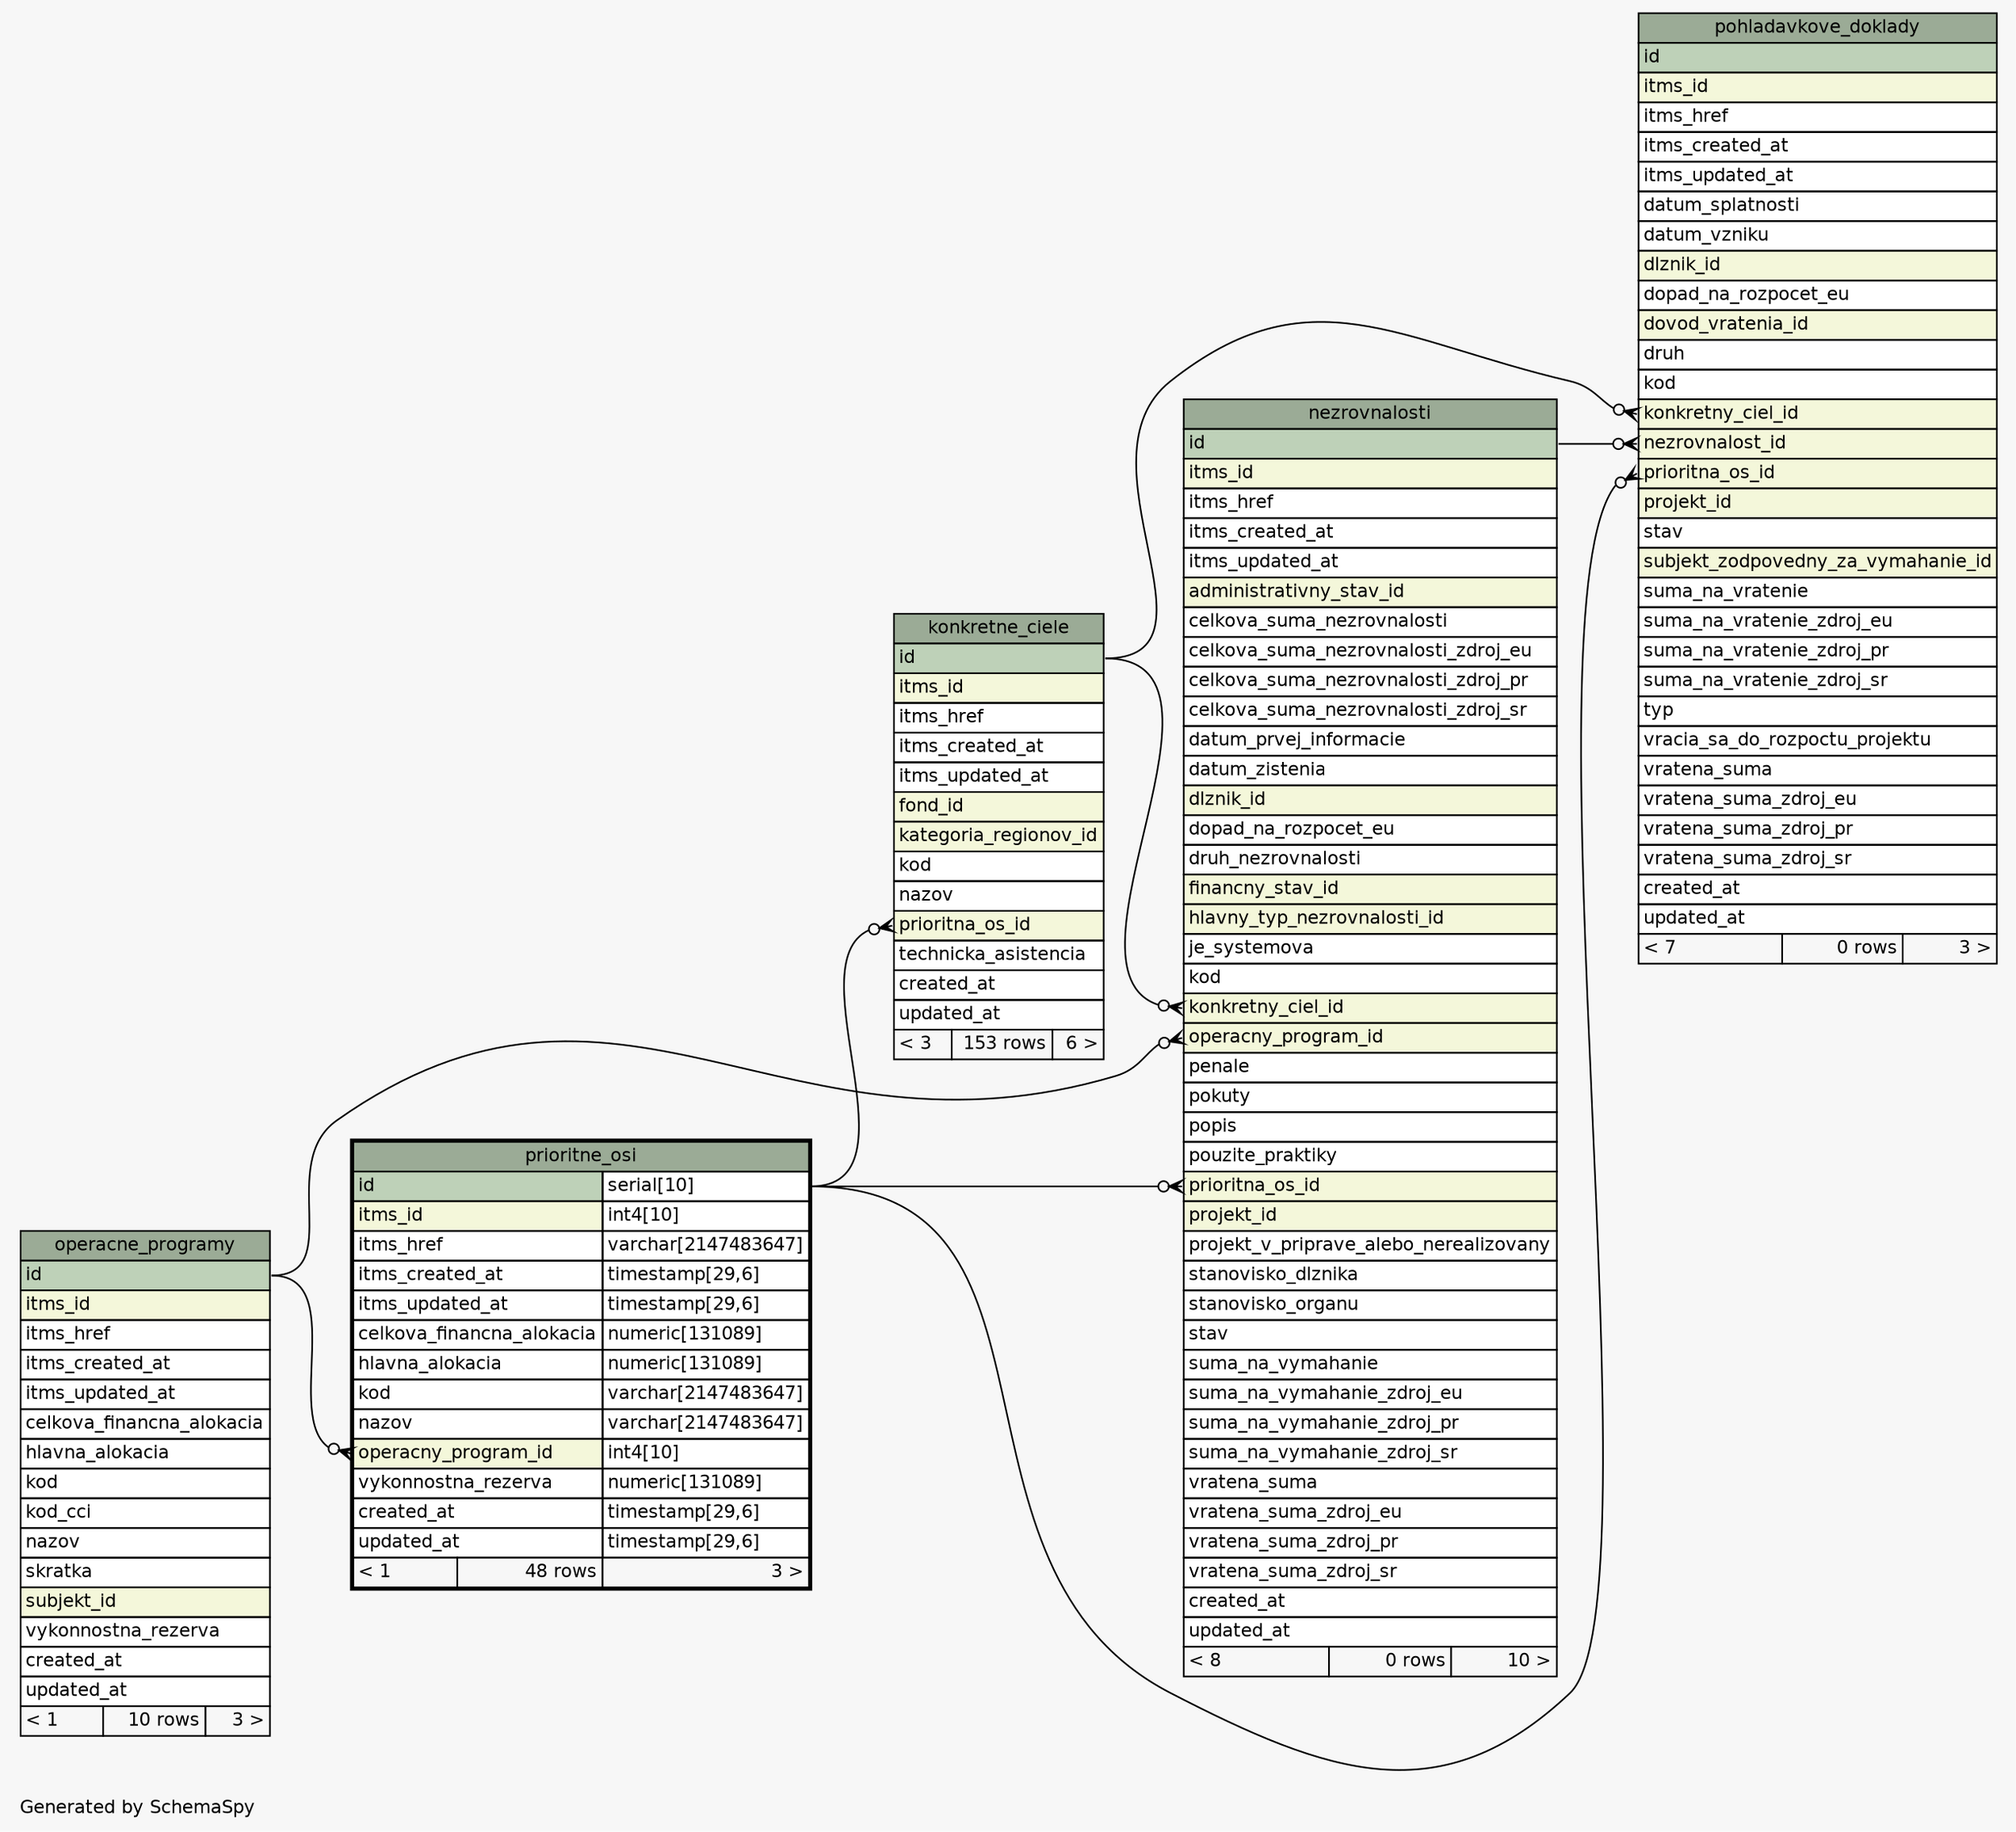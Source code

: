 // dot 2.38.0 on Linux 4.10.0-38-generic
// SchemaSpy rev 590
digraph "oneDegreeRelationshipsDiagram" {
  graph [
    rankdir="RL"
    bgcolor="#f7f7f7"
    label="\nGenerated by SchemaSpy"
    labeljust="l"
    nodesep="0.18"
    ranksep="0.46"
    fontname="Helvetica"
    fontsize="11"
  ];
  node [
    fontname="Helvetica"
    fontsize="11"
    shape="plaintext"
  ];
  edge [
    arrowsize="0.8"
  ];
  "konkretne_ciele":"prioritna_os_id":w -> "prioritne_osi":"id.type":e [arrowhead=none dir=back arrowtail=crowodot];
  "nezrovnalosti":"konkretny_ciel_id":w -> "konkretne_ciele":"id":e [arrowhead=none dir=back arrowtail=crowodot];
  "nezrovnalosti":"operacny_program_id":w -> "operacne_programy":"id":e [arrowhead=none dir=back arrowtail=crowodot];
  "nezrovnalosti":"prioritna_os_id":w -> "prioritne_osi":"id.type":e [arrowhead=none dir=back arrowtail=crowodot];
  "pohladavkove_doklady":"konkretny_ciel_id":w -> "konkretne_ciele":"id":e [arrowhead=none dir=back arrowtail=crowodot];
  "pohladavkove_doklady":"nezrovnalost_id":w -> "nezrovnalosti":"id":e [arrowhead=none dir=back arrowtail=crowodot];
  "pohladavkove_doklady":"prioritna_os_id":w -> "prioritne_osi":"id.type":e [arrowhead=none dir=back arrowtail=crowodot];
  "prioritne_osi":"operacny_program_id":w -> "operacne_programy":"id":e [arrowhead=none dir=back arrowtail=crowodot];
  "konkretne_ciele" [
    label=<
    <TABLE BORDER="0" CELLBORDER="1" CELLSPACING="0" BGCOLOR="#ffffff">
      <TR><TD COLSPAN="3" BGCOLOR="#9bab96" ALIGN="CENTER">konkretne_ciele</TD></TR>
      <TR><TD PORT="id" COLSPAN="3" BGCOLOR="#bed1b8" ALIGN="LEFT">id</TD></TR>
      <TR><TD PORT="itms_id" COLSPAN="3" BGCOLOR="#f4f7da" ALIGN="LEFT">itms_id</TD></TR>
      <TR><TD PORT="itms_href" COLSPAN="3" ALIGN="LEFT">itms_href</TD></TR>
      <TR><TD PORT="itms_created_at" COLSPAN="3" ALIGN="LEFT">itms_created_at</TD></TR>
      <TR><TD PORT="itms_updated_at" COLSPAN="3" ALIGN="LEFT">itms_updated_at</TD></TR>
      <TR><TD PORT="fond_id" COLSPAN="3" BGCOLOR="#f4f7da" ALIGN="LEFT">fond_id</TD></TR>
      <TR><TD PORT="kategoria_regionov_id" COLSPAN="3" BGCOLOR="#f4f7da" ALIGN="LEFT">kategoria_regionov_id</TD></TR>
      <TR><TD PORT="kod" COLSPAN="3" ALIGN="LEFT">kod</TD></TR>
      <TR><TD PORT="nazov" COLSPAN="3" ALIGN="LEFT">nazov</TD></TR>
      <TR><TD PORT="prioritna_os_id" COLSPAN="3" BGCOLOR="#f4f7da" ALIGN="LEFT">prioritna_os_id</TD></TR>
      <TR><TD PORT="technicka_asistencia" COLSPAN="3" ALIGN="LEFT">technicka_asistencia</TD></TR>
      <TR><TD PORT="created_at" COLSPAN="3" ALIGN="LEFT">created_at</TD></TR>
      <TR><TD PORT="updated_at" COLSPAN="3" ALIGN="LEFT">updated_at</TD></TR>
      <TR><TD ALIGN="LEFT" BGCOLOR="#f7f7f7">&lt; 3</TD><TD ALIGN="RIGHT" BGCOLOR="#f7f7f7">153 rows</TD><TD ALIGN="RIGHT" BGCOLOR="#f7f7f7">6 &gt;</TD></TR>
    </TABLE>>
    URL="konkretne_ciele.html"
    tooltip="konkretne_ciele"
  ];
  "nezrovnalosti" [
    label=<
    <TABLE BORDER="0" CELLBORDER="1" CELLSPACING="0" BGCOLOR="#ffffff">
      <TR><TD COLSPAN="3" BGCOLOR="#9bab96" ALIGN="CENTER">nezrovnalosti</TD></TR>
      <TR><TD PORT="id" COLSPAN="3" BGCOLOR="#bed1b8" ALIGN="LEFT">id</TD></TR>
      <TR><TD PORT="itms_id" COLSPAN="3" BGCOLOR="#f4f7da" ALIGN="LEFT">itms_id</TD></TR>
      <TR><TD PORT="itms_href" COLSPAN="3" ALIGN="LEFT">itms_href</TD></TR>
      <TR><TD PORT="itms_created_at" COLSPAN="3" ALIGN="LEFT">itms_created_at</TD></TR>
      <TR><TD PORT="itms_updated_at" COLSPAN="3" ALIGN="LEFT">itms_updated_at</TD></TR>
      <TR><TD PORT="administrativny_stav_id" COLSPAN="3" BGCOLOR="#f4f7da" ALIGN="LEFT">administrativny_stav_id</TD></TR>
      <TR><TD PORT="celkova_suma_nezrovnalosti" COLSPAN="3" ALIGN="LEFT">celkova_suma_nezrovnalosti</TD></TR>
      <TR><TD PORT="celkova_suma_nezrovnalosti_zdroj_eu" COLSPAN="3" ALIGN="LEFT">celkova_suma_nezrovnalosti_zdroj_eu</TD></TR>
      <TR><TD PORT="celkova_suma_nezrovnalosti_zdroj_pr" COLSPAN="3" ALIGN="LEFT">celkova_suma_nezrovnalosti_zdroj_pr</TD></TR>
      <TR><TD PORT="celkova_suma_nezrovnalosti_zdroj_sr" COLSPAN="3" ALIGN="LEFT">celkova_suma_nezrovnalosti_zdroj_sr</TD></TR>
      <TR><TD PORT="datum_prvej_informacie" COLSPAN="3" ALIGN="LEFT">datum_prvej_informacie</TD></TR>
      <TR><TD PORT="datum_zistenia" COLSPAN="3" ALIGN="LEFT">datum_zistenia</TD></TR>
      <TR><TD PORT="dlznik_id" COLSPAN="3" BGCOLOR="#f4f7da" ALIGN="LEFT">dlznik_id</TD></TR>
      <TR><TD PORT="dopad_na_rozpocet_eu" COLSPAN="3" ALIGN="LEFT">dopad_na_rozpocet_eu</TD></TR>
      <TR><TD PORT="druh_nezrovnalosti" COLSPAN="3" ALIGN="LEFT">druh_nezrovnalosti</TD></TR>
      <TR><TD PORT="financny_stav_id" COLSPAN="3" BGCOLOR="#f4f7da" ALIGN="LEFT">financny_stav_id</TD></TR>
      <TR><TD PORT="hlavny_typ_nezrovnalosti_id" COLSPAN="3" BGCOLOR="#f4f7da" ALIGN="LEFT">hlavny_typ_nezrovnalosti_id</TD></TR>
      <TR><TD PORT="je_systemova" COLSPAN="3" ALIGN="LEFT">je_systemova</TD></TR>
      <TR><TD PORT="kod" COLSPAN="3" ALIGN="LEFT">kod</TD></TR>
      <TR><TD PORT="konkretny_ciel_id" COLSPAN="3" BGCOLOR="#f4f7da" ALIGN="LEFT">konkretny_ciel_id</TD></TR>
      <TR><TD PORT="operacny_program_id" COLSPAN="3" BGCOLOR="#f4f7da" ALIGN="LEFT">operacny_program_id</TD></TR>
      <TR><TD PORT="penale" COLSPAN="3" ALIGN="LEFT">penale</TD></TR>
      <TR><TD PORT="pokuty" COLSPAN="3" ALIGN="LEFT">pokuty</TD></TR>
      <TR><TD PORT="popis" COLSPAN="3" ALIGN="LEFT">popis</TD></TR>
      <TR><TD PORT="pouzite_praktiky" COLSPAN="3" ALIGN="LEFT">pouzite_praktiky</TD></TR>
      <TR><TD PORT="prioritna_os_id" COLSPAN="3" BGCOLOR="#f4f7da" ALIGN="LEFT">prioritna_os_id</TD></TR>
      <TR><TD PORT="projekt_id" COLSPAN="3" BGCOLOR="#f4f7da" ALIGN="LEFT">projekt_id</TD></TR>
      <TR><TD PORT="projekt_v_priprave_alebo_nerealizovany" COLSPAN="3" ALIGN="LEFT">projekt_v_priprave_alebo_nerealizovany</TD></TR>
      <TR><TD PORT="stanovisko_dlznika" COLSPAN="3" ALIGN="LEFT">stanovisko_dlznika</TD></TR>
      <TR><TD PORT="stanovisko_organu" COLSPAN="3" ALIGN="LEFT">stanovisko_organu</TD></TR>
      <TR><TD PORT="stav" COLSPAN="3" ALIGN="LEFT">stav</TD></TR>
      <TR><TD PORT="suma_na_vymahanie" COLSPAN="3" ALIGN="LEFT">suma_na_vymahanie</TD></TR>
      <TR><TD PORT="suma_na_vymahanie_zdroj_eu" COLSPAN="3" ALIGN="LEFT">suma_na_vymahanie_zdroj_eu</TD></TR>
      <TR><TD PORT="suma_na_vymahanie_zdroj_pr" COLSPAN="3" ALIGN="LEFT">suma_na_vymahanie_zdroj_pr</TD></TR>
      <TR><TD PORT="suma_na_vymahanie_zdroj_sr" COLSPAN="3" ALIGN="LEFT">suma_na_vymahanie_zdroj_sr</TD></TR>
      <TR><TD PORT="vratena_suma" COLSPAN="3" ALIGN="LEFT">vratena_suma</TD></TR>
      <TR><TD PORT="vratena_suma_zdroj_eu" COLSPAN="3" ALIGN="LEFT">vratena_suma_zdroj_eu</TD></TR>
      <TR><TD PORT="vratena_suma_zdroj_pr" COLSPAN="3" ALIGN="LEFT">vratena_suma_zdroj_pr</TD></TR>
      <TR><TD PORT="vratena_suma_zdroj_sr" COLSPAN="3" ALIGN="LEFT">vratena_suma_zdroj_sr</TD></TR>
      <TR><TD PORT="created_at" COLSPAN="3" ALIGN="LEFT">created_at</TD></TR>
      <TR><TD PORT="updated_at" COLSPAN="3" ALIGN="LEFT">updated_at</TD></TR>
      <TR><TD ALIGN="LEFT" BGCOLOR="#f7f7f7">&lt; 8</TD><TD ALIGN="RIGHT" BGCOLOR="#f7f7f7">0 rows</TD><TD ALIGN="RIGHT" BGCOLOR="#f7f7f7">10 &gt;</TD></TR>
    </TABLE>>
    URL="nezrovnalosti.html"
    tooltip="nezrovnalosti"
  ];
  "operacne_programy" [
    label=<
    <TABLE BORDER="0" CELLBORDER="1" CELLSPACING="0" BGCOLOR="#ffffff">
      <TR><TD COLSPAN="3" BGCOLOR="#9bab96" ALIGN="CENTER">operacne_programy</TD></TR>
      <TR><TD PORT="id" COLSPAN="3" BGCOLOR="#bed1b8" ALIGN="LEFT">id</TD></TR>
      <TR><TD PORT="itms_id" COLSPAN="3" BGCOLOR="#f4f7da" ALIGN="LEFT">itms_id</TD></TR>
      <TR><TD PORT="itms_href" COLSPAN="3" ALIGN="LEFT">itms_href</TD></TR>
      <TR><TD PORT="itms_created_at" COLSPAN="3" ALIGN="LEFT">itms_created_at</TD></TR>
      <TR><TD PORT="itms_updated_at" COLSPAN="3" ALIGN="LEFT">itms_updated_at</TD></TR>
      <TR><TD PORT="celkova_financna_alokacia" COLSPAN="3" ALIGN="LEFT">celkova_financna_alokacia</TD></TR>
      <TR><TD PORT="hlavna_alokacia" COLSPAN="3" ALIGN="LEFT">hlavna_alokacia</TD></TR>
      <TR><TD PORT="kod" COLSPAN="3" ALIGN="LEFT">kod</TD></TR>
      <TR><TD PORT="kod_cci" COLSPAN="3" ALIGN="LEFT">kod_cci</TD></TR>
      <TR><TD PORT="nazov" COLSPAN="3" ALIGN="LEFT">nazov</TD></TR>
      <TR><TD PORT="skratka" COLSPAN="3" ALIGN="LEFT">skratka</TD></TR>
      <TR><TD PORT="subjekt_id" COLSPAN="3" BGCOLOR="#f4f7da" ALIGN="LEFT">subjekt_id</TD></TR>
      <TR><TD PORT="vykonnostna_rezerva" COLSPAN="3" ALIGN="LEFT">vykonnostna_rezerva</TD></TR>
      <TR><TD PORT="created_at" COLSPAN="3" ALIGN="LEFT">created_at</TD></TR>
      <TR><TD PORT="updated_at" COLSPAN="3" ALIGN="LEFT">updated_at</TD></TR>
      <TR><TD ALIGN="LEFT" BGCOLOR="#f7f7f7">&lt; 1</TD><TD ALIGN="RIGHT" BGCOLOR="#f7f7f7">10 rows</TD><TD ALIGN="RIGHT" BGCOLOR="#f7f7f7">3 &gt;</TD></TR>
    </TABLE>>
    URL="operacne_programy.html"
    tooltip="operacne_programy"
  ];
  "pohladavkove_doklady" [
    label=<
    <TABLE BORDER="0" CELLBORDER="1" CELLSPACING="0" BGCOLOR="#ffffff">
      <TR><TD COLSPAN="3" BGCOLOR="#9bab96" ALIGN="CENTER">pohladavkove_doklady</TD></TR>
      <TR><TD PORT="id" COLSPAN="3" BGCOLOR="#bed1b8" ALIGN="LEFT">id</TD></TR>
      <TR><TD PORT="itms_id" COLSPAN="3" BGCOLOR="#f4f7da" ALIGN="LEFT">itms_id</TD></TR>
      <TR><TD PORT="itms_href" COLSPAN="3" ALIGN="LEFT">itms_href</TD></TR>
      <TR><TD PORT="itms_created_at" COLSPAN="3" ALIGN="LEFT">itms_created_at</TD></TR>
      <TR><TD PORT="itms_updated_at" COLSPAN="3" ALIGN="LEFT">itms_updated_at</TD></TR>
      <TR><TD PORT="datum_splatnosti" COLSPAN="3" ALIGN="LEFT">datum_splatnosti</TD></TR>
      <TR><TD PORT="datum_vzniku" COLSPAN="3" ALIGN="LEFT">datum_vzniku</TD></TR>
      <TR><TD PORT="dlznik_id" COLSPAN="3" BGCOLOR="#f4f7da" ALIGN="LEFT">dlznik_id</TD></TR>
      <TR><TD PORT="dopad_na_rozpocet_eu" COLSPAN="3" ALIGN="LEFT">dopad_na_rozpocet_eu</TD></TR>
      <TR><TD PORT="dovod_vratenia_id" COLSPAN="3" BGCOLOR="#f4f7da" ALIGN="LEFT">dovod_vratenia_id</TD></TR>
      <TR><TD PORT="druh" COLSPAN="3" ALIGN="LEFT">druh</TD></TR>
      <TR><TD PORT="kod" COLSPAN="3" ALIGN="LEFT">kod</TD></TR>
      <TR><TD PORT="konkretny_ciel_id" COLSPAN="3" BGCOLOR="#f4f7da" ALIGN="LEFT">konkretny_ciel_id</TD></TR>
      <TR><TD PORT="nezrovnalost_id" COLSPAN="3" BGCOLOR="#f4f7da" ALIGN="LEFT">nezrovnalost_id</TD></TR>
      <TR><TD PORT="prioritna_os_id" COLSPAN="3" BGCOLOR="#f4f7da" ALIGN="LEFT">prioritna_os_id</TD></TR>
      <TR><TD PORT="projekt_id" COLSPAN="3" BGCOLOR="#f4f7da" ALIGN="LEFT">projekt_id</TD></TR>
      <TR><TD PORT="stav" COLSPAN="3" ALIGN="LEFT">stav</TD></TR>
      <TR><TD PORT="subjekt_zodpovedny_za_vymahanie_id" COLSPAN="3" BGCOLOR="#f4f7da" ALIGN="LEFT">subjekt_zodpovedny_za_vymahanie_id</TD></TR>
      <TR><TD PORT="suma_na_vratenie" COLSPAN="3" ALIGN="LEFT">suma_na_vratenie</TD></TR>
      <TR><TD PORT="suma_na_vratenie_zdroj_eu" COLSPAN="3" ALIGN="LEFT">suma_na_vratenie_zdroj_eu</TD></TR>
      <TR><TD PORT="suma_na_vratenie_zdroj_pr" COLSPAN="3" ALIGN="LEFT">suma_na_vratenie_zdroj_pr</TD></TR>
      <TR><TD PORT="suma_na_vratenie_zdroj_sr" COLSPAN="3" ALIGN="LEFT">suma_na_vratenie_zdroj_sr</TD></TR>
      <TR><TD PORT="typ" COLSPAN="3" ALIGN="LEFT">typ</TD></TR>
      <TR><TD PORT="vracia_sa_do_rozpoctu_projektu" COLSPAN="3" ALIGN="LEFT">vracia_sa_do_rozpoctu_projektu</TD></TR>
      <TR><TD PORT="vratena_suma" COLSPAN="3" ALIGN="LEFT">vratena_suma</TD></TR>
      <TR><TD PORT="vratena_suma_zdroj_eu" COLSPAN="3" ALIGN="LEFT">vratena_suma_zdroj_eu</TD></TR>
      <TR><TD PORT="vratena_suma_zdroj_pr" COLSPAN="3" ALIGN="LEFT">vratena_suma_zdroj_pr</TD></TR>
      <TR><TD PORT="vratena_suma_zdroj_sr" COLSPAN="3" ALIGN="LEFT">vratena_suma_zdroj_sr</TD></TR>
      <TR><TD PORT="created_at" COLSPAN="3" ALIGN="LEFT">created_at</TD></TR>
      <TR><TD PORT="updated_at" COLSPAN="3" ALIGN="LEFT">updated_at</TD></TR>
      <TR><TD ALIGN="LEFT" BGCOLOR="#f7f7f7">&lt; 7</TD><TD ALIGN="RIGHT" BGCOLOR="#f7f7f7">0 rows</TD><TD ALIGN="RIGHT" BGCOLOR="#f7f7f7">3 &gt;</TD></TR>
    </TABLE>>
    URL="pohladavkove_doklady.html"
    tooltip="pohladavkove_doklady"
  ];
  "prioritne_osi" [
    label=<
    <TABLE BORDER="2" CELLBORDER="1" CELLSPACING="0" BGCOLOR="#ffffff">
      <TR><TD COLSPAN="3" BGCOLOR="#9bab96" ALIGN="CENTER">prioritne_osi</TD></TR>
      <TR><TD PORT="id" COLSPAN="2" BGCOLOR="#bed1b8" ALIGN="LEFT">id</TD><TD PORT="id.type" ALIGN="LEFT">serial[10]</TD></TR>
      <TR><TD PORT="itms_id" COLSPAN="2" BGCOLOR="#f4f7da" ALIGN="LEFT">itms_id</TD><TD PORT="itms_id.type" ALIGN="LEFT">int4[10]</TD></TR>
      <TR><TD PORT="itms_href" COLSPAN="2" ALIGN="LEFT">itms_href</TD><TD PORT="itms_href.type" ALIGN="LEFT">varchar[2147483647]</TD></TR>
      <TR><TD PORT="itms_created_at" COLSPAN="2" ALIGN="LEFT">itms_created_at</TD><TD PORT="itms_created_at.type" ALIGN="LEFT">timestamp[29,6]</TD></TR>
      <TR><TD PORT="itms_updated_at" COLSPAN="2" ALIGN="LEFT">itms_updated_at</TD><TD PORT="itms_updated_at.type" ALIGN="LEFT">timestamp[29,6]</TD></TR>
      <TR><TD PORT="celkova_financna_alokacia" COLSPAN="2" ALIGN="LEFT">celkova_financna_alokacia</TD><TD PORT="celkova_financna_alokacia.type" ALIGN="LEFT">numeric[131089]</TD></TR>
      <TR><TD PORT="hlavna_alokacia" COLSPAN="2" ALIGN="LEFT">hlavna_alokacia</TD><TD PORT="hlavna_alokacia.type" ALIGN="LEFT">numeric[131089]</TD></TR>
      <TR><TD PORT="kod" COLSPAN="2" ALIGN="LEFT">kod</TD><TD PORT="kod.type" ALIGN="LEFT">varchar[2147483647]</TD></TR>
      <TR><TD PORT="nazov" COLSPAN="2" ALIGN="LEFT">nazov</TD><TD PORT="nazov.type" ALIGN="LEFT">varchar[2147483647]</TD></TR>
      <TR><TD PORT="operacny_program_id" COLSPAN="2" BGCOLOR="#f4f7da" ALIGN="LEFT">operacny_program_id</TD><TD PORT="operacny_program_id.type" ALIGN="LEFT">int4[10]</TD></TR>
      <TR><TD PORT="vykonnostna_rezerva" COLSPAN="2" ALIGN="LEFT">vykonnostna_rezerva</TD><TD PORT="vykonnostna_rezerva.type" ALIGN="LEFT">numeric[131089]</TD></TR>
      <TR><TD PORT="created_at" COLSPAN="2" ALIGN="LEFT">created_at</TD><TD PORT="created_at.type" ALIGN="LEFT">timestamp[29,6]</TD></TR>
      <TR><TD PORT="updated_at" COLSPAN="2" ALIGN="LEFT">updated_at</TD><TD PORT="updated_at.type" ALIGN="LEFT">timestamp[29,6]</TD></TR>
      <TR><TD ALIGN="LEFT" BGCOLOR="#f7f7f7">&lt; 1</TD><TD ALIGN="RIGHT" BGCOLOR="#f7f7f7">48 rows</TD><TD ALIGN="RIGHT" BGCOLOR="#f7f7f7">3 &gt;</TD></TR>
    </TABLE>>
    URL="prioritne_osi.html"
    tooltip="prioritne_osi"
  ];
}
